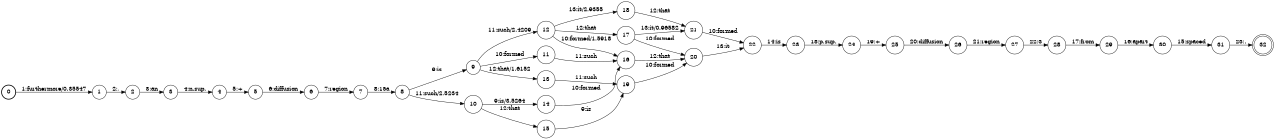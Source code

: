 digraph FST {
rankdir = LR;
size = "8.5,11";
label = "";
center = 1;
orientation = Portrait;
ranksep = "0.4";
nodesep = "0.25";
0 [label = "0", shape = circle, style = bold, fontsize = 14]
	0 -> 1 [label = "1:furthermore/0.35547", fontsize = 14];
1 [label = "1", shape = circle, style = solid, fontsize = 14]
	1 -> 2 [label = "2:,", fontsize = 14];
2 [label = "2", shape = circle, style = solid, fontsize = 14]
	2 -> 3 [label = "3:an", fontsize = 14];
3 [label = "3", shape = circle, style = solid, fontsize = 14]
	3 -> 4 [label = "4:n.sup.", fontsize = 14];
4 [label = "4", shape = circle, style = solid, fontsize = 14]
	4 -> 5 [label = "5:+", fontsize = 14];
5 [label = "5", shape = circle, style = solid, fontsize = 14]
	5 -> 6 [label = "6:diffusion", fontsize = 14];
6 [label = "6", shape = circle, style = solid, fontsize = 14]
	6 -> 7 [label = "7:region", fontsize = 14];
7 [label = "7", shape = circle, style = solid, fontsize = 14]
	7 -> 8 [label = "8:15a", fontsize = 14];
8 [label = "8", shape = circle, style = solid, fontsize = 14]
	8 -> 9 [label = "9:is", fontsize = 14];
	8 -> 10 [label = "11:such/2.5234", fontsize = 14];
9 [label = "9", shape = circle, style = solid, fontsize = 14]
	9 -> 11 [label = "10:formed", fontsize = 14];
	9 -> 12 [label = "11:such/2.4209", fontsize = 14];
	9 -> 13 [label = "12:that/1.6152", fontsize = 14];
10 [label = "10", shape = circle, style = solid, fontsize = 14]
	10 -> 14 [label = "9:is/3.5264", fontsize = 14];
	10 -> 15 [label = "12:that", fontsize = 14];
11 [label = "11", shape = circle, style = solid, fontsize = 14]
	11 -> 16 [label = "11:such", fontsize = 14];
12 [label = "12", shape = circle, style = solid, fontsize = 14]
	12 -> 16 [label = "10:formed/1.5918", fontsize = 14];
	12 -> 17 [label = "12:that", fontsize = 14];
	12 -> 18 [label = "13:it/2.9355", fontsize = 14];
13 [label = "13", shape = circle, style = solid, fontsize = 14]
	13 -> 19 [label = "11:such", fontsize = 14];
14 [label = "14", shape = circle, style = solid, fontsize = 14]
	14 -> 16 [label = "10:formed", fontsize = 14];
15 [label = "15", shape = circle, style = solid, fontsize = 14]
	15 -> 19 [label = "9:is", fontsize = 14];
16 [label = "16", shape = circle, style = solid, fontsize = 14]
	16 -> 20 [label = "12:that", fontsize = 14];
17 [label = "17", shape = circle, style = solid, fontsize = 14]
	17 -> 20 [label = "10:formed", fontsize = 14];
	17 -> 21 [label = "13:it/0.96582", fontsize = 14];
18 [label = "18", shape = circle, style = solid, fontsize = 14]
	18 -> 21 [label = "12:that", fontsize = 14];
19 [label = "19", shape = circle, style = solid, fontsize = 14]
	19 -> 20 [label = "10:formed", fontsize = 14];
20 [label = "20", shape = circle, style = solid, fontsize = 14]
	20 -> 22 [label = "13:it", fontsize = 14];
21 [label = "21", shape = circle, style = solid, fontsize = 14]
	21 -> 22 [label = "10:formed", fontsize = 14];
22 [label = "22", shape = circle, style = solid, fontsize = 14]
	22 -> 23 [label = "14:is", fontsize = 14];
23 [label = "23", shape = circle, style = solid, fontsize = 14]
	23 -> 24 [label = "18:p.sup.", fontsize = 14];
24 [label = "24", shape = circle, style = solid, fontsize = 14]
	24 -> 25 [label = "19:+", fontsize = 14];
25 [label = "25", shape = circle, style = solid, fontsize = 14]
	25 -> 26 [label = "20:diffusion", fontsize = 14];
26 [label = "26", shape = circle, style = solid, fontsize = 14]
	26 -> 27 [label = "21:region", fontsize = 14];
27 [label = "27", shape = circle, style = solid, fontsize = 14]
	27 -> 28 [label = "22:3", fontsize = 14];
28 [label = "28", shape = circle, style = solid, fontsize = 14]
	28 -> 29 [label = "17:from", fontsize = 14];
29 [label = "29", shape = circle, style = solid, fontsize = 14]
	29 -> 30 [label = "16:apart", fontsize = 14];
30 [label = "30", shape = circle, style = solid, fontsize = 14]
	30 -> 31 [label = "15:spaced", fontsize = 14];
31 [label = "31", shape = circle, style = solid, fontsize = 14]
	31 -> 32 [label = "23:.", fontsize = 14];
32 [label = "32", shape = doublecircle, style = solid, fontsize = 14]
}
